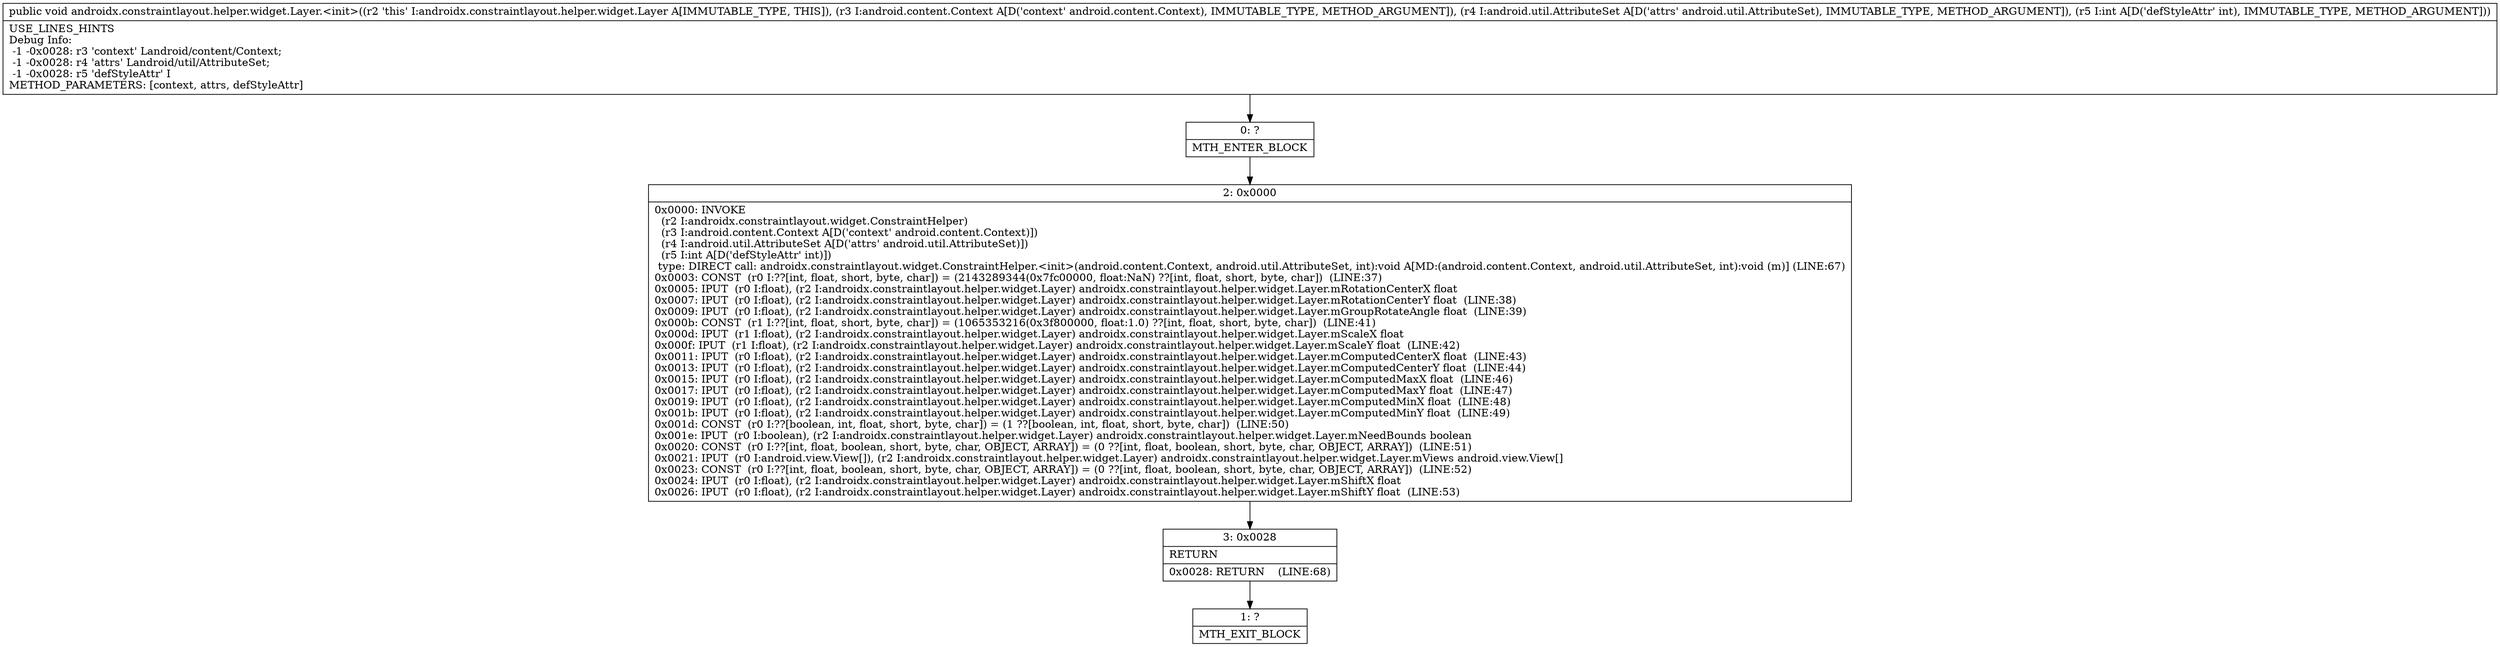 digraph "CFG forandroidx.constraintlayout.helper.widget.Layer.\<init\>(Landroid\/content\/Context;Landroid\/util\/AttributeSet;I)V" {
Node_0 [shape=record,label="{0\:\ ?|MTH_ENTER_BLOCK\l}"];
Node_2 [shape=record,label="{2\:\ 0x0000|0x0000: INVOKE  \l  (r2 I:androidx.constraintlayout.widget.ConstraintHelper)\l  (r3 I:android.content.Context A[D('context' android.content.Context)])\l  (r4 I:android.util.AttributeSet A[D('attrs' android.util.AttributeSet)])\l  (r5 I:int A[D('defStyleAttr' int)])\l type: DIRECT call: androidx.constraintlayout.widget.ConstraintHelper.\<init\>(android.content.Context, android.util.AttributeSet, int):void A[MD:(android.content.Context, android.util.AttributeSet, int):void (m)] (LINE:67)\l0x0003: CONST  (r0 I:??[int, float, short, byte, char]) = (2143289344(0x7fc00000, float:NaN) ??[int, float, short, byte, char])  (LINE:37)\l0x0005: IPUT  (r0 I:float), (r2 I:androidx.constraintlayout.helper.widget.Layer) androidx.constraintlayout.helper.widget.Layer.mRotationCenterX float \l0x0007: IPUT  (r0 I:float), (r2 I:androidx.constraintlayout.helper.widget.Layer) androidx.constraintlayout.helper.widget.Layer.mRotationCenterY float  (LINE:38)\l0x0009: IPUT  (r0 I:float), (r2 I:androidx.constraintlayout.helper.widget.Layer) androidx.constraintlayout.helper.widget.Layer.mGroupRotateAngle float  (LINE:39)\l0x000b: CONST  (r1 I:??[int, float, short, byte, char]) = (1065353216(0x3f800000, float:1.0) ??[int, float, short, byte, char])  (LINE:41)\l0x000d: IPUT  (r1 I:float), (r2 I:androidx.constraintlayout.helper.widget.Layer) androidx.constraintlayout.helper.widget.Layer.mScaleX float \l0x000f: IPUT  (r1 I:float), (r2 I:androidx.constraintlayout.helper.widget.Layer) androidx.constraintlayout.helper.widget.Layer.mScaleY float  (LINE:42)\l0x0011: IPUT  (r0 I:float), (r2 I:androidx.constraintlayout.helper.widget.Layer) androidx.constraintlayout.helper.widget.Layer.mComputedCenterX float  (LINE:43)\l0x0013: IPUT  (r0 I:float), (r2 I:androidx.constraintlayout.helper.widget.Layer) androidx.constraintlayout.helper.widget.Layer.mComputedCenterY float  (LINE:44)\l0x0015: IPUT  (r0 I:float), (r2 I:androidx.constraintlayout.helper.widget.Layer) androidx.constraintlayout.helper.widget.Layer.mComputedMaxX float  (LINE:46)\l0x0017: IPUT  (r0 I:float), (r2 I:androidx.constraintlayout.helper.widget.Layer) androidx.constraintlayout.helper.widget.Layer.mComputedMaxY float  (LINE:47)\l0x0019: IPUT  (r0 I:float), (r2 I:androidx.constraintlayout.helper.widget.Layer) androidx.constraintlayout.helper.widget.Layer.mComputedMinX float  (LINE:48)\l0x001b: IPUT  (r0 I:float), (r2 I:androidx.constraintlayout.helper.widget.Layer) androidx.constraintlayout.helper.widget.Layer.mComputedMinY float  (LINE:49)\l0x001d: CONST  (r0 I:??[boolean, int, float, short, byte, char]) = (1 ??[boolean, int, float, short, byte, char])  (LINE:50)\l0x001e: IPUT  (r0 I:boolean), (r2 I:androidx.constraintlayout.helper.widget.Layer) androidx.constraintlayout.helper.widget.Layer.mNeedBounds boolean \l0x0020: CONST  (r0 I:??[int, float, boolean, short, byte, char, OBJECT, ARRAY]) = (0 ??[int, float, boolean, short, byte, char, OBJECT, ARRAY])  (LINE:51)\l0x0021: IPUT  (r0 I:android.view.View[]), (r2 I:androidx.constraintlayout.helper.widget.Layer) androidx.constraintlayout.helper.widget.Layer.mViews android.view.View[] \l0x0023: CONST  (r0 I:??[int, float, boolean, short, byte, char, OBJECT, ARRAY]) = (0 ??[int, float, boolean, short, byte, char, OBJECT, ARRAY])  (LINE:52)\l0x0024: IPUT  (r0 I:float), (r2 I:androidx.constraintlayout.helper.widget.Layer) androidx.constraintlayout.helper.widget.Layer.mShiftX float \l0x0026: IPUT  (r0 I:float), (r2 I:androidx.constraintlayout.helper.widget.Layer) androidx.constraintlayout.helper.widget.Layer.mShiftY float  (LINE:53)\l}"];
Node_3 [shape=record,label="{3\:\ 0x0028|RETURN\l|0x0028: RETURN    (LINE:68)\l}"];
Node_1 [shape=record,label="{1\:\ ?|MTH_EXIT_BLOCK\l}"];
MethodNode[shape=record,label="{public void androidx.constraintlayout.helper.widget.Layer.\<init\>((r2 'this' I:androidx.constraintlayout.helper.widget.Layer A[IMMUTABLE_TYPE, THIS]), (r3 I:android.content.Context A[D('context' android.content.Context), IMMUTABLE_TYPE, METHOD_ARGUMENT]), (r4 I:android.util.AttributeSet A[D('attrs' android.util.AttributeSet), IMMUTABLE_TYPE, METHOD_ARGUMENT]), (r5 I:int A[D('defStyleAttr' int), IMMUTABLE_TYPE, METHOD_ARGUMENT]))  | USE_LINES_HINTS\lDebug Info:\l  \-1 \-0x0028: r3 'context' Landroid\/content\/Context;\l  \-1 \-0x0028: r4 'attrs' Landroid\/util\/AttributeSet;\l  \-1 \-0x0028: r5 'defStyleAttr' I\lMETHOD_PARAMETERS: [context, attrs, defStyleAttr]\l}"];
MethodNode -> Node_0;Node_0 -> Node_2;
Node_2 -> Node_3;
Node_3 -> Node_1;
}


